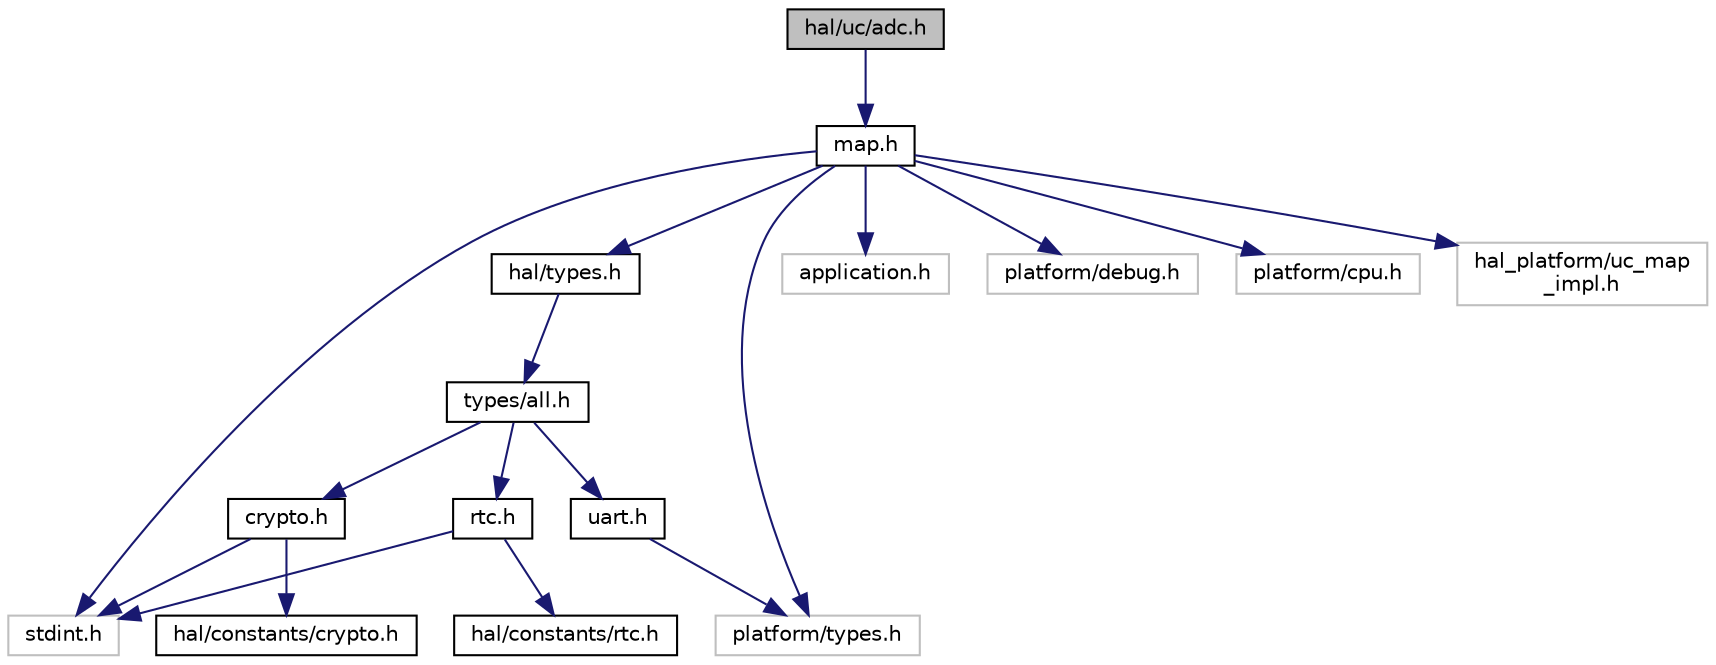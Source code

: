 digraph "hal/uc/adc.h"
{
 // INTERACTIVE_SVG=YES
 // LATEX_PDF_SIZE
  bgcolor="transparent";
  edge [fontname="Helvetica",fontsize="10",labelfontname="Helvetica",labelfontsize="10"];
  node [fontname="Helvetica",fontsize="10",shape=record];
  Node1 [label="hal/uc/adc.h",height=0.2,width=0.4,color="black", fillcolor="grey75", style="filled", fontcolor="black",tooltip="HAL for uC Internal ADC interfaces."];
  Node1 -> Node2 [color="midnightblue",fontsize="10",style="solid",fontname="Helvetica"];
  Node2 [label="map.h",height=0.2,width=0.4,color="black",URL="$map_8h.html",tooltip="HAL for uC Peripheral Map."];
  Node2 -> Node3 [color="midnightblue",fontsize="10",style="solid",fontname="Helvetica"];
  Node3 [label="stdint.h",height=0.2,width=0.4,color="grey75",tooltip=" "];
  Node2 -> Node4 [color="midnightblue",fontsize="10",style="solid",fontname="Helvetica"];
  Node4 [label="platform/types.h",height=0.2,width=0.4,color="grey75",tooltip=" "];
  Node2 -> Node5 [color="midnightblue",fontsize="10",style="solid",fontname="Helvetica"];
  Node5 [label="hal/types.h",height=0.2,width=0.4,color="black",URL="$types_8h_source.html",tooltip=" "];
  Node5 -> Node6 [color="midnightblue",fontsize="10",style="solid",fontname="Helvetica"];
  Node6 [label="types/all.h",height=0.2,width=0.4,color="black",URL="$types_2all_8h_source.html",tooltip=" "];
  Node6 -> Node7 [color="midnightblue",fontsize="10",style="solid",fontname="Helvetica"];
  Node7 [label="crypto.h",height=0.2,width=0.4,color="black",URL="$types_2crypto_8h_source.html",tooltip=" "];
  Node7 -> Node3 [color="midnightblue",fontsize="10",style="solid",fontname="Helvetica"];
  Node7 -> Node8 [color="midnightblue",fontsize="10",style="solid",fontname="Helvetica"];
  Node8 [label="hal/constants/crypto.h",height=0.2,width=0.4,color="black",URL="$constants_2crypto_8h_source.html",tooltip=" "];
  Node6 -> Node9 [color="midnightblue",fontsize="10",style="solid",fontname="Helvetica"];
  Node9 [label="rtc.h",height=0.2,width=0.4,color="black",URL="$types_2rtc_8h_source.html",tooltip=" "];
  Node9 -> Node3 [color="midnightblue",fontsize="10",style="solid",fontname="Helvetica"];
  Node9 -> Node10 [color="midnightblue",fontsize="10",style="solid",fontname="Helvetica"];
  Node10 [label="hal/constants/rtc.h",height=0.2,width=0.4,color="black",URL="$constants_2rtc_8h_source.html",tooltip=" "];
  Node6 -> Node11 [color="midnightblue",fontsize="10",style="solid",fontname="Helvetica"];
  Node11 [label="uart.h",height=0.2,width=0.4,color="black",URL="$types_2uart_8h_source.html",tooltip=" "];
  Node11 -> Node4 [color="midnightblue",fontsize="10",style="solid",fontname="Helvetica"];
  Node2 -> Node12 [color="midnightblue",fontsize="10",style="solid",fontname="Helvetica"];
  Node12 [label="application.h",height=0.2,width=0.4,color="grey75",tooltip=" "];
  Node2 -> Node13 [color="midnightblue",fontsize="10",style="solid",fontname="Helvetica"];
  Node13 [label="platform/debug.h",height=0.2,width=0.4,color="grey75",tooltip=" "];
  Node2 -> Node14 [color="midnightblue",fontsize="10",style="solid",fontname="Helvetica"];
  Node14 [label="platform/cpu.h",height=0.2,width=0.4,color="grey75",tooltip=" "];
  Node2 -> Node15 [color="midnightblue",fontsize="10",style="solid",fontname="Helvetica"];
  Node15 [label="hal_platform/uc_map\l_impl.h",height=0.2,width=0.4,color="grey75",tooltip=" "];
}
